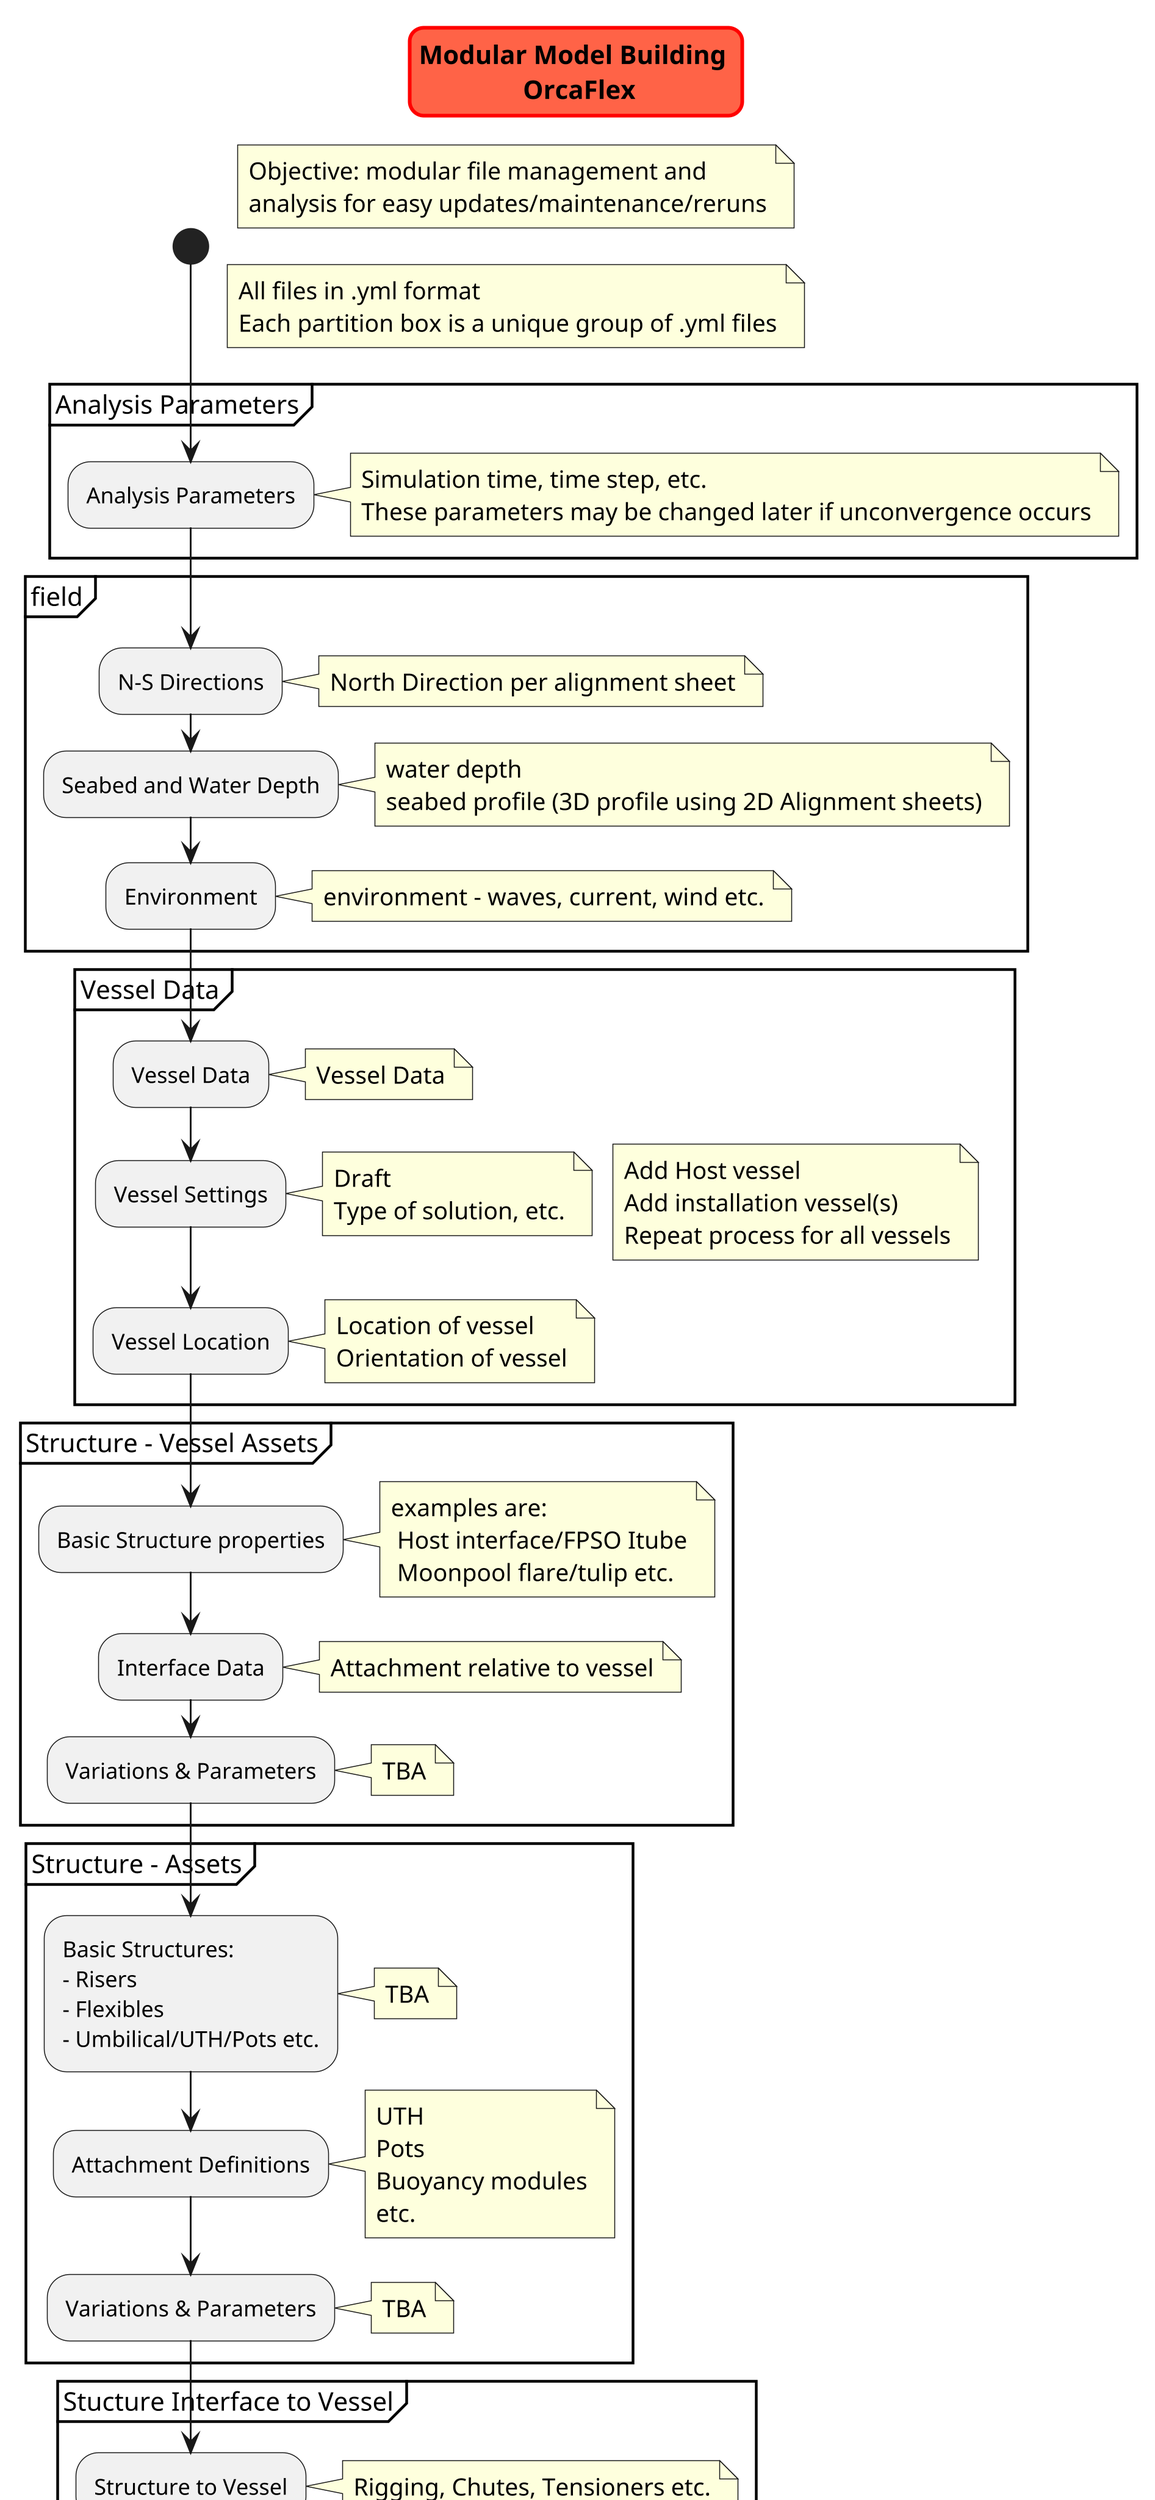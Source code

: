@startuml modular_analysis
scale 3
skinparam titleBorderRoundCorner 15
skinparam titleBorderThickness 2
skinparam titleBorderColor red
skinparam titleBackgroundColor Tomato

title Modular Model Building \n OrcaFlex

start

    note right
        Objective: modular file management and 
        analysis for easy updates/maintenance/reruns
    end note

    note right
        All files in .yml format
        Each partition box is a unique group of .yml files
    end note

    partition "Analysis Parameters" {

        :Analysis Parameters;
            note right
                Simulation time, time step, etc.
                These parameters may be changed later if unconvergence occurs
            end note

    }

    partition "field" {

        :N-S Directions;
            note right
                North Direction per alignment sheet
            end note

        :Seabed and Water Depth;
            note right
                water depth
                seabed profile (3D profile using 2D Alignment sheets)
            end note

        :Environment;
            note right
                environment - waves, current, wind etc.
            end note

    }

    partition "Vessel Data" {

    note right
        Add Host vessel
        Add installation vessel(s)
        Repeat process for all vessels
    end note

        :Vessel Data;
            note right
                Vessel Data
            end note

        :Vessel Settings;
            note right
                Draft
                Type of solution, etc.
            end note

        :Vessel Location;
            note right
                Location of vessel
                Orientation of vessel
            end note

    }

    partition "Structure - Vessel Assets" {

        :Basic Structure properties;
            note right
                examples are:
                 Host interface/FPSO Itube
                 Moonpool flare/tulip etc.
            end note

        :Interface Data;
            note right
                Attachment relative to vessel
            end note

        :Variations & Parameters;
            note right
                TBA
            end note

    }


    partition "Structure - Assets" {
        :Basic Structures:
        - Risers
        - Flexibles
        - Umbilical/UTH/Pots etc.;
            note right
                TBA
            end note

        :Attachment Definitions;
            note right
                UTH
                Pots
                Buoyancy modules
                etc.
            end note

        :Variations & Parameters;
            note right
                TBA
            end note

    }

    partition "Stucture Interface to Vessel" {
        :Structure to Vessel;
            note right
                Rigging, Chutes, Tensioners etc.
            end note

        :Other interfaces;
            note right
                For modelling etc.
            end note

    }

stop

footer
%date("yyyy.MM.dd' at 'HH:mm")
%filename()
end footer

@enduml
